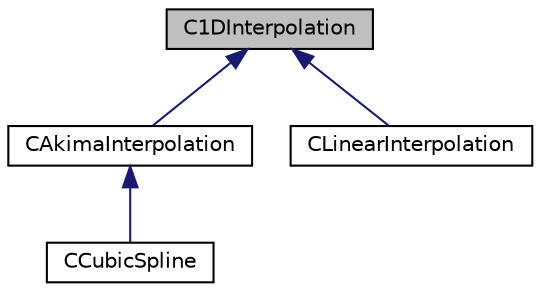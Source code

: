 digraph "C1DInterpolation"
{
 // LATEX_PDF_SIZE
  edge [fontname="Helvetica",fontsize="10",labelfontname="Helvetica",labelfontsize="10"];
  node [fontname="Helvetica",fontsize="10",shape=record];
  Node1 [label="C1DInterpolation",height=0.2,width=0.4,color="black", fillcolor="grey75", style="filled", fontcolor="black",tooltip="Base class for 1D interpolation."];
  Node1 -> Node2 [dir="back",color="midnightblue",fontsize="10",style="solid",fontname="Helvetica"];
  Node2 [label="CAkimaInterpolation",height=0.2,width=0.4,color="black", fillcolor="white", style="filled",URL="$classCAkimaInterpolation.html",tooltip="Akima 1D interpolation."];
  Node2 -> Node3 [dir="back",color="midnightblue",fontsize="10",style="solid",fontname="Helvetica"];
  Node3 [label="CCubicSpline",height=0.2,width=0.4,color="black", fillcolor="white", style="filled",URL="$classCCubicSpline.html",tooltip="Cubic spline interpolation."];
  Node1 -> Node4 [dir="back",color="midnightblue",fontsize="10",style="solid",fontname="Helvetica"];
  Node4 [label="CLinearInterpolation",height=0.2,width=0.4,color="black", fillcolor="white", style="filled",URL="$classCLinearInterpolation.html",tooltip="Linear interpolation."];
}

